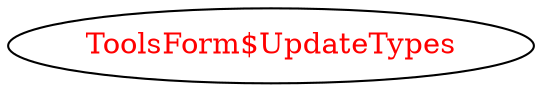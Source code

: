 digraph dependencyGraph {
 concentrate=true;
 ranksep="2.0";
 rankdir="LR"; 
 splines="ortho";
"ToolsForm$UpdateTypes" [fontcolor="red"];
}